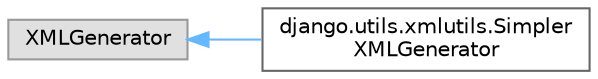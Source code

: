 digraph "Graphical Class Hierarchy"
{
 // LATEX_PDF_SIZE
  bgcolor="transparent";
  edge [fontname=Helvetica,fontsize=10,labelfontname=Helvetica,labelfontsize=10];
  node [fontname=Helvetica,fontsize=10,shape=box,height=0.2,width=0.4];
  rankdir="LR";
  Node0 [id="Node000000",label="XMLGenerator",height=0.2,width=0.4,color="grey60", fillcolor="#E0E0E0", style="filled",tooltip=" "];
  Node0 -> Node1 [id="edge4384_Node000000_Node000001",dir="back",color="steelblue1",style="solid",tooltip=" "];
  Node1 [id="Node000001",label="django.utils.xmlutils.Simpler\lXMLGenerator",height=0.2,width=0.4,color="grey40", fillcolor="white", style="filled",URL="$classdjango_1_1utils_1_1xmlutils_1_1_simpler_x_m_l_generator.html",tooltip=" "];
}

